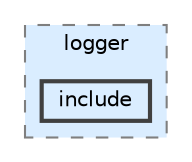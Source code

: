 digraph "lib/core/logger/include"
{
 // LATEX_PDF_SIZE
  bgcolor="transparent";
  edge [fontname=Helvetica,fontsize=10,labelfontname=Helvetica,labelfontsize=10];
  node [fontname=Helvetica,fontsize=10,shape=box,height=0.2,width=0.4];
  compound=true
  subgraph clusterdir_3abd7e524b18be2791e1cb82bd099322 {
    graph [ bgcolor="#daedff", pencolor="grey50", label="logger", fontname=Helvetica,fontsize=10 style="filled,dashed", URL="dir_3abd7e524b18be2791e1cb82bd099322.html",tooltip=""]
  dir_8eebb0df3be9f3d99ee4fe6e83403acc [label="include", fillcolor="#daedff", color="grey25", style="filled,bold", URL="dir_8eebb0df3be9f3d99ee4fe6e83403acc.html",tooltip=""];
  }
}
